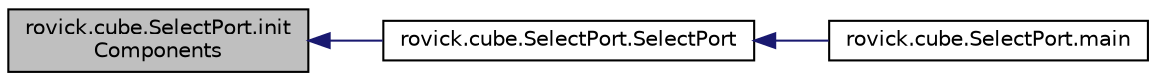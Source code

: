 digraph "rovick.cube.SelectPort.initComponents"
{
  edge [fontname="Helvetica",fontsize="10",labelfontname="Helvetica",labelfontsize="10"];
  node [fontname="Helvetica",fontsize="10",shape=record];
  rankdir="LR";
  Node42 [label="rovick.cube.SelectPort.init\lComponents",height=0.2,width=0.4,color="black", fillcolor="grey75", style="filled", fontcolor="black"];
  Node42 -> Node43 [dir="back",color="midnightblue",fontsize="10",style="solid",fontname="Helvetica"];
  Node43 [label="rovick.cube.SelectPort.SelectPort",height=0.2,width=0.4,color="black", fillcolor="white", style="filled",URL="$classrovick_1_1cube_1_1_select_port.html#aea82c9092e31a7558783d8cb178ca926"];
  Node43 -> Node44 [dir="back",color="midnightblue",fontsize="10",style="solid",fontname="Helvetica"];
  Node44 [label="rovick.cube.SelectPort.main",height=0.2,width=0.4,color="black", fillcolor="white", style="filled",URL="$classrovick_1_1cube_1_1_select_port.html#aaa444620a61bc23473f79b62089721dd"];
}
